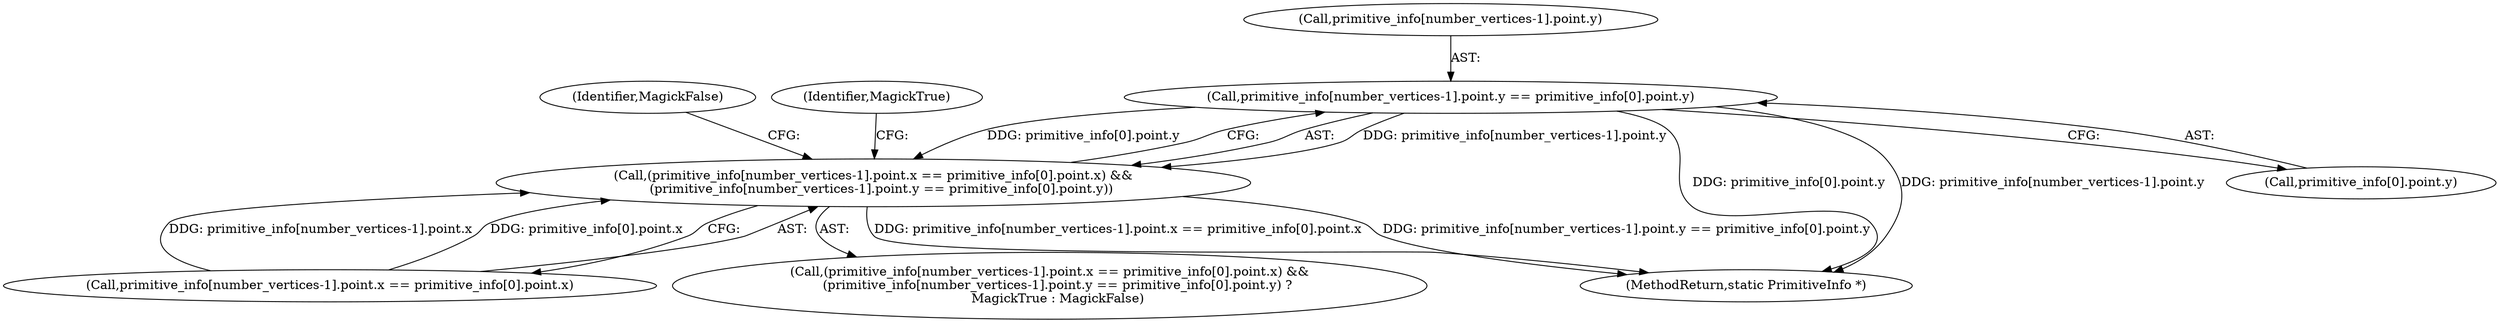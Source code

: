 digraph "0_ImageMagick_726812fa2fa7ce16bcf58f6e115f65427a1c0950_5@array" {
"1000242" [label="(Call,primitive_info[number_vertices-1].point.y == primitive_info[0].point.y)"];
"1000224" [label="(Call,(primitive_info[number_vertices-1].point.x == primitive_info[0].point.x) &&\n    (primitive_info[number_vertices-1].point.y == primitive_info[0].point.y))"];
"1000260" [label="(Identifier,MagickFalse)"];
"1000225" [label="(Call,primitive_info[number_vertices-1].point.x == primitive_info[0].point.x)"];
"1000242" [label="(Call,primitive_info[number_vertices-1].point.y == primitive_info[0].point.y)"];
"1002815" [label="(MethodReturn,static PrimitiveInfo *)"];
"1000243" [label="(Call,primitive_info[number_vertices-1].point.y)"];
"1000259" [label="(Identifier,MagickTrue)"];
"1000252" [label="(Call,primitive_info[0].point.y)"];
"1000223" [label="(Call,(primitive_info[number_vertices-1].point.x == primitive_info[0].point.x) &&\n    (primitive_info[number_vertices-1].point.y == primitive_info[0].point.y) ?\n    MagickTrue : MagickFalse)"];
"1000224" [label="(Call,(primitive_info[number_vertices-1].point.x == primitive_info[0].point.x) &&\n    (primitive_info[number_vertices-1].point.y == primitive_info[0].point.y))"];
"1000242" -> "1000224"  [label="AST: "];
"1000242" -> "1000252"  [label="CFG: "];
"1000243" -> "1000242"  [label="AST: "];
"1000252" -> "1000242"  [label="AST: "];
"1000224" -> "1000242"  [label="CFG: "];
"1000242" -> "1002815"  [label="DDG: primitive_info[0].point.y"];
"1000242" -> "1002815"  [label="DDG: primitive_info[number_vertices-1].point.y"];
"1000242" -> "1000224"  [label="DDG: primitive_info[number_vertices-1].point.y"];
"1000242" -> "1000224"  [label="DDG: primitive_info[0].point.y"];
"1000224" -> "1000223"  [label="AST: "];
"1000224" -> "1000225"  [label="CFG: "];
"1000225" -> "1000224"  [label="AST: "];
"1000259" -> "1000224"  [label="CFG: "];
"1000260" -> "1000224"  [label="CFG: "];
"1000224" -> "1002815"  [label="DDG: primitive_info[number_vertices-1].point.x == primitive_info[0].point.x"];
"1000224" -> "1002815"  [label="DDG: primitive_info[number_vertices-1].point.y == primitive_info[0].point.y"];
"1000225" -> "1000224"  [label="DDG: primitive_info[number_vertices-1].point.x"];
"1000225" -> "1000224"  [label="DDG: primitive_info[0].point.x"];
}
